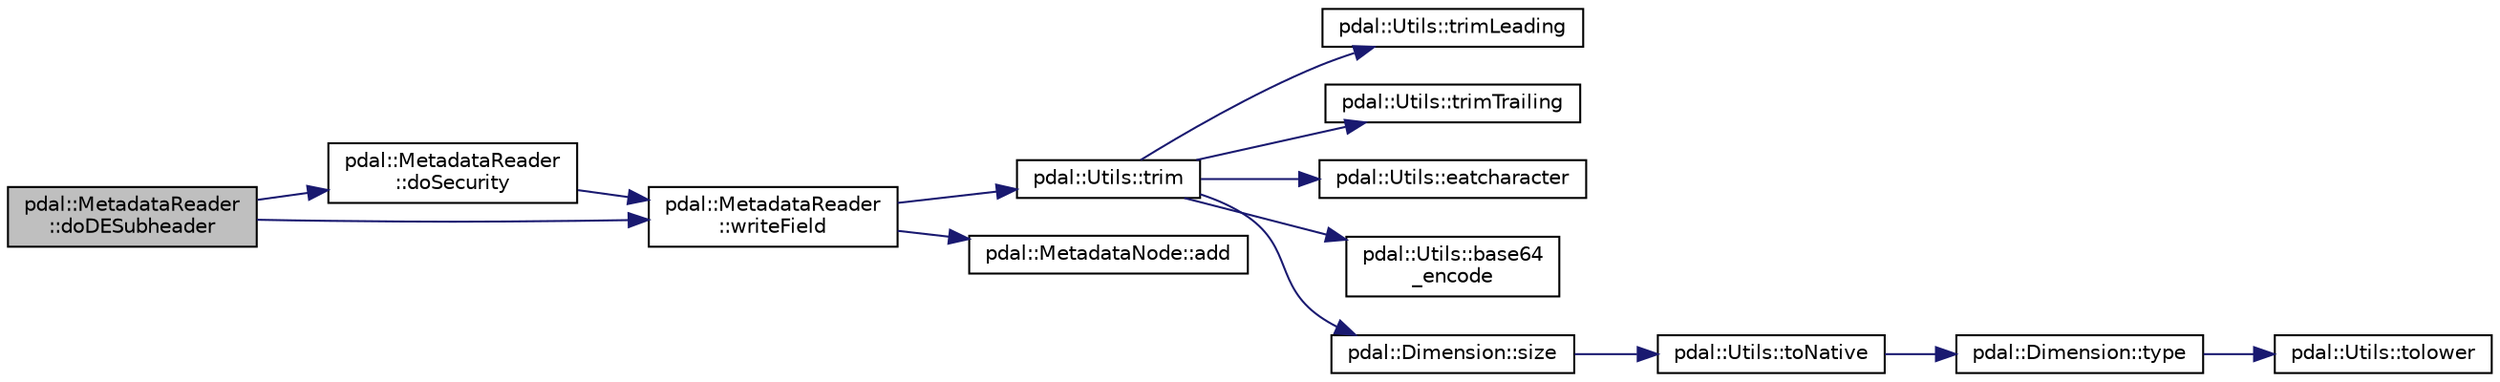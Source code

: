 digraph "pdal::MetadataReader::doDESubheader"
{
  edge [fontname="Helvetica",fontsize="10",labelfontname="Helvetica",labelfontsize="10"];
  node [fontname="Helvetica",fontsize="10",shape=record];
  rankdir="LR";
  Node1 [label="pdal::MetadataReader\l::doDESubheader",height=0.2,width=0.4,color="black", fillcolor="grey75", style="filled", fontcolor="black"];
  Node1 -> Node2 [color="midnightblue",fontsize="10",style="solid",fontname="Helvetica"];
  Node2 [label="pdal::MetadataReader\l::doSecurity",height=0.2,width=0.4,color="black", fillcolor="white", style="filled",URL="$classpdal_1_1MetadataReader.html#aa46481f230ff9c0a410be9b039f72d80"];
  Node2 -> Node3 [color="midnightblue",fontsize="10",style="solid",fontname="Helvetica"];
  Node3 [label="pdal::MetadataReader\l::writeField",height=0.2,width=0.4,color="black", fillcolor="white", style="filled",URL="$classpdal_1_1MetadataReader.html#a1c64a95d8aa3024eac8fe8f98be64df4"];
  Node3 -> Node4 [color="midnightblue",fontsize="10",style="solid",fontname="Helvetica"];
  Node4 [label="pdal::Utils::trim",height=0.2,width=0.4,color="black", fillcolor="white", style="filled",URL="$namespacepdal_1_1Utils.html#ac5d9d3dfd3f4611182c07aa85e27c1e4"];
  Node4 -> Node5 [color="midnightblue",fontsize="10",style="solid",fontname="Helvetica"];
  Node5 [label="pdal::Utils::trimLeading",height=0.2,width=0.4,color="black", fillcolor="white", style="filled",URL="$namespacepdal_1_1Utils.html#a10ae3cc2d10407cff89ba1ab00bc036b"];
  Node4 -> Node6 [color="midnightblue",fontsize="10",style="solid",fontname="Helvetica"];
  Node6 [label="pdal::Utils::trimTrailing",height=0.2,width=0.4,color="black", fillcolor="white", style="filled",URL="$namespacepdal_1_1Utils.html#afed0ad4146baafd1973c85e1508ade73"];
  Node4 -> Node7 [color="midnightblue",fontsize="10",style="solid",fontname="Helvetica"];
  Node7 [label="pdal::Utils::eatcharacter",height=0.2,width=0.4,color="black", fillcolor="white", style="filled",URL="$namespacepdal_1_1Utils.html#abdd3e6ebf8047dbc72337bac885f1169"];
  Node4 -> Node8 [color="midnightblue",fontsize="10",style="solid",fontname="Helvetica"];
  Node8 [label="pdal::Utils::base64\l_encode",height=0.2,width=0.4,color="black", fillcolor="white", style="filled",URL="$namespacepdal_1_1Utils.html#ab908ea72a2a7d385cbbab68939d1c1a2"];
  Node4 -> Node9 [color="midnightblue",fontsize="10",style="solid",fontname="Helvetica"];
  Node9 [label="pdal::Dimension::size",height=0.2,width=0.4,color="black", fillcolor="white", style="filled",URL="$namespacepdal_1_1Dimension.html#acf81dae9d5946f3a941f9df154b2329b"];
  Node9 -> Node10 [color="midnightblue",fontsize="10",style="solid",fontname="Helvetica"];
  Node10 [label="pdal::Utils::toNative",height=0.2,width=0.4,color="black", fillcolor="white", style="filled",URL="$namespacepdal_1_1Utils.html#a59253304d0f929e3a3ea00f09636002f"];
  Node10 -> Node11 [color="midnightblue",fontsize="10",style="solid",fontname="Helvetica"];
  Node11 [label="pdal::Dimension::type",height=0.2,width=0.4,color="black", fillcolor="white", style="filled",URL="$namespacepdal_1_1Dimension.html#a880d689fed54aa3ded6f88c9e058c5d2"];
  Node11 -> Node12 [color="midnightblue",fontsize="10",style="solid",fontname="Helvetica"];
  Node12 [label="pdal::Utils::tolower",height=0.2,width=0.4,color="black", fillcolor="white", style="filled",URL="$namespacepdal_1_1Utils.html#a5268937cf695835e55392f752dc02cb2"];
  Node3 -> Node13 [color="midnightblue",fontsize="10",style="solid",fontname="Helvetica"];
  Node13 [label="pdal::MetadataNode::add",height=0.2,width=0.4,color="black", fillcolor="white", style="filled",URL="$classpdal_1_1MetadataNode.html#af2c1c5d91f6ab47a804aa8a0a1b043c2"];
  Node1 -> Node3 [color="midnightblue",fontsize="10",style="solid",fontname="Helvetica"];
}
